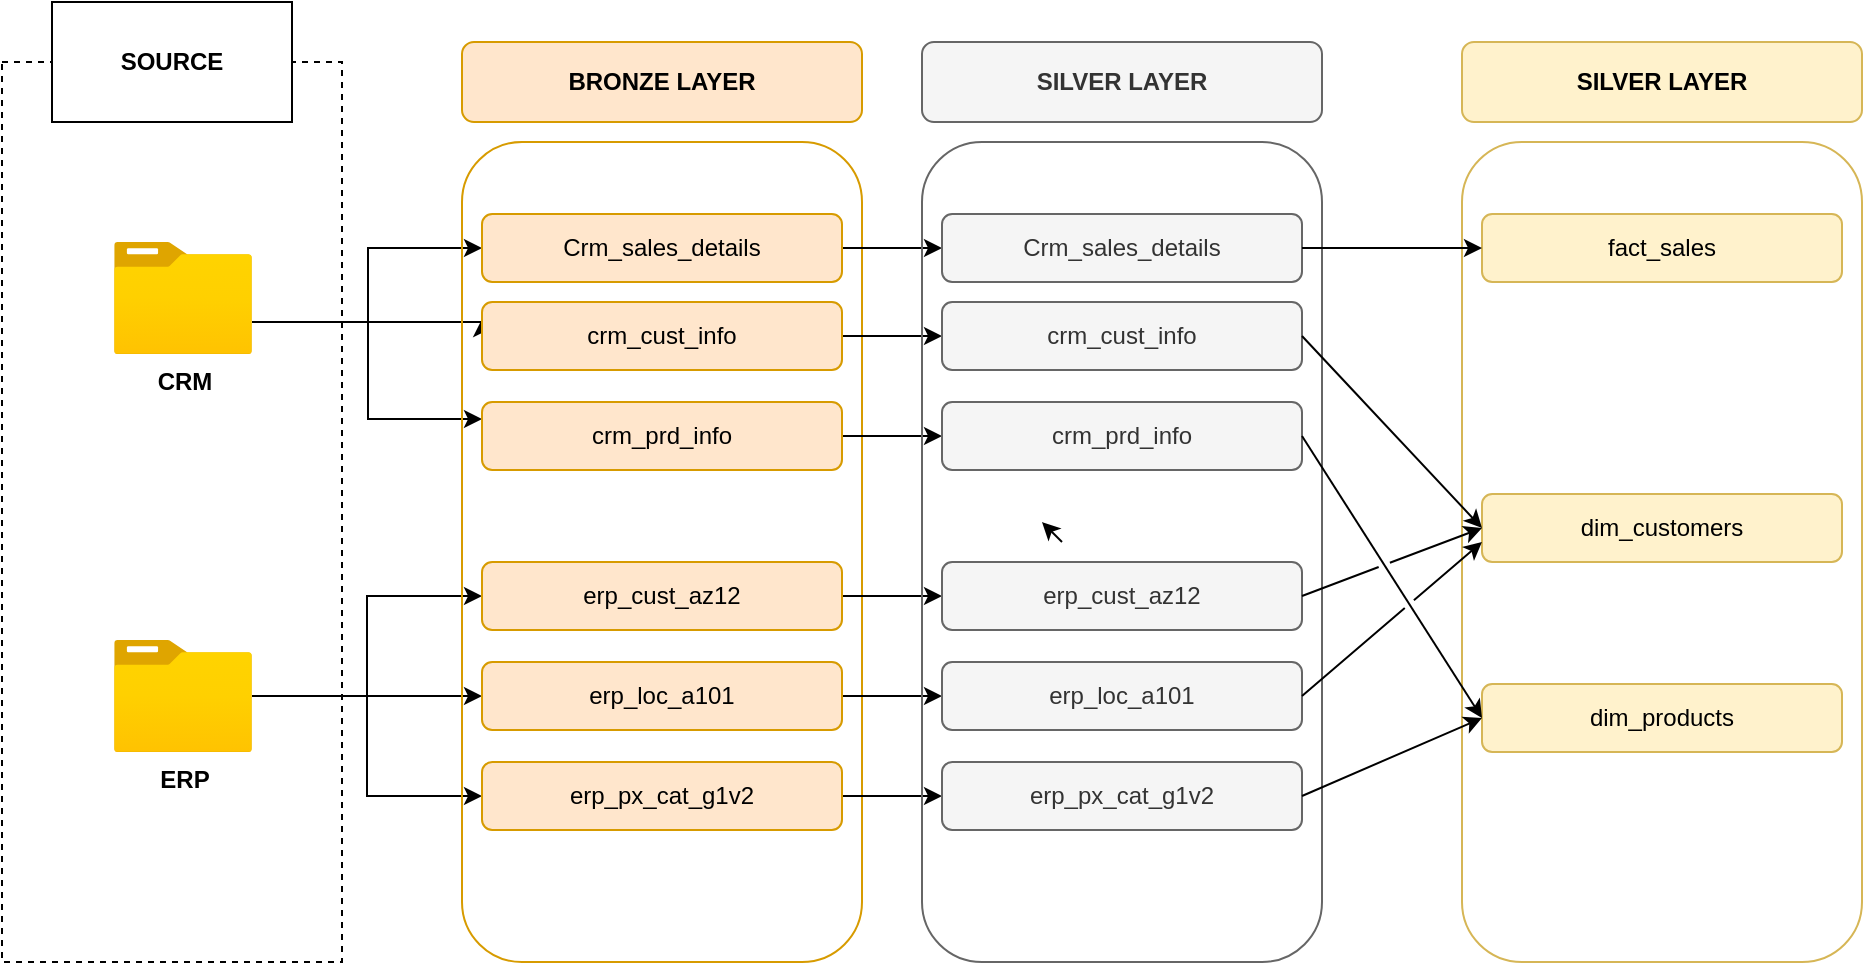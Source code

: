 <mxfile version="26.2.2">
  <diagram name="Page-1" id="7sSLmMFJaHuQ6tAzT1x7">
    <mxGraphModel dx="1108" dy="815" grid="1" gridSize="10" guides="1" tooltips="1" connect="1" arrows="1" fold="1" page="1" pageScale="1" pageWidth="1600" pageHeight="1200" math="0" shadow="0">
      <root>
        <mxCell id="0" />
        <mxCell id="1" parent="0" />
        <mxCell id="eIjLj69JQZoWPm4z3Lqr-1" value="" style="rounded=0;whiteSpace=wrap;html=1;fillColor=none;dashed=1;" parent="1" vertex="1">
          <mxGeometry x="70" y="160" width="170" height="450" as="geometry" />
        </mxCell>
        <mxCell id="eIjLj69JQZoWPm4z3Lqr-2" value="SOURCE" style="rounded=0;whiteSpace=wrap;html=1;fontStyle=1" parent="1" vertex="1">
          <mxGeometry x="95" y="130" width="120" height="60" as="geometry" />
        </mxCell>
        <mxCell id="eIjLj69JQZoWPm4z3Lqr-14" style="edgeStyle=orthogonalEdgeStyle;rounded=0;orthogonalLoop=1;jettySize=auto;html=1;entryX=0;entryY=0.25;entryDx=0;entryDy=0;" parent="1" source="eIjLj69JQZoWPm4z3Lqr-3" target="eIjLj69JQZoWPm4z3Lqr-8" edge="1">
          <mxGeometry relative="1" as="geometry">
            <Array as="points">
              <mxPoint x="310" y="290" />
            </Array>
          </mxGeometry>
        </mxCell>
        <mxCell id="eIjLj69JQZoWPm4z3Lqr-16" style="edgeStyle=orthogonalEdgeStyle;rounded=0;orthogonalLoop=1;jettySize=auto;html=1;entryX=0;entryY=0.5;entryDx=0;entryDy=0;" parent="1" source="eIjLj69JQZoWPm4z3Lqr-3" target="eIjLj69JQZoWPm4z3Lqr-7" edge="1">
          <mxGeometry relative="1" as="geometry">
            <Array as="points">
              <mxPoint x="253" y="290" />
              <mxPoint x="253" y="253" />
            </Array>
          </mxGeometry>
        </mxCell>
        <mxCell id="eIjLj69JQZoWPm4z3Lqr-17" style="edgeStyle=orthogonalEdgeStyle;rounded=0;orthogonalLoop=1;jettySize=auto;html=1;entryX=0;entryY=0.25;entryDx=0;entryDy=0;" parent="1" source="eIjLj69JQZoWPm4z3Lqr-3" target="eIjLj69JQZoWPm4z3Lqr-9" edge="1">
          <mxGeometry relative="1" as="geometry">
            <Array as="points">
              <mxPoint x="253" y="290" />
              <mxPoint x="253" y="339" />
            </Array>
          </mxGeometry>
        </mxCell>
        <mxCell id="eIjLj69JQZoWPm4z3Lqr-3" value="&lt;b&gt;CRM&lt;/b&gt;" style="image;aspect=fixed;html=1;points=[];align=center;fontSize=12;image=img/lib/azure2/general/Folder_Blank.svg;" parent="1" vertex="1">
          <mxGeometry x="126" y="250" width="69" height="56.0" as="geometry" />
        </mxCell>
        <mxCell id="eIjLj69JQZoWPm4z3Lqr-15" style="edgeStyle=orthogonalEdgeStyle;rounded=0;orthogonalLoop=1;jettySize=auto;html=1;" parent="1" source="eIjLj69JQZoWPm4z3Lqr-4" target="eIjLj69JQZoWPm4z3Lqr-12" edge="1">
          <mxGeometry relative="1" as="geometry" />
        </mxCell>
        <mxCell id="eIjLj69JQZoWPm4z3Lqr-18" style="edgeStyle=orthogonalEdgeStyle;rounded=0;orthogonalLoop=1;jettySize=auto;html=1;entryX=0;entryY=0.5;entryDx=0;entryDy=0;" parent="1" source="eIjLj69JQZoWPm4z3Lqr-4" target="eIjLj69JQZoWPm4z3Lqr-11" edge="1">
          <mxGeometry relative="1" as="geometry" />
        </mxCell>
        <mxCell id="eIjLj69JQZoWPm4z3Lqr-19" style="edgeStyle=orthogonalEdgeStyle;rounded=0;orthogonalLoop=1;jettySize=auto;html=1;entryX=0;entryY=0.5;entryDx=0;entryDy=0;" parent="1" source="eIjLj69JQZoWPm4z3Lqr-4" target="eIjLj69JQZoWPm4z3Lqr-10" edge="1">
          <mxGeometry relative="1" as="geometry" />
        </mxCell>
        <mxCell id="eIjLj69JQZoWPm4z3Lqr-4" value="&lt;b&gt;ERP&lt;/b&gt;" style="image;aspect=fixed;html=1;points=[];align=center;fontSize=12;image=img/lib/azure2/general/Folder_Blank.svg;" parent="1" vertex="1">
          <mxGeometry x="126" y="449" width="69" height="56.0" as="geometry" />
        </mxCell>
        <mxCell id="eIjLj69JQZoWPm4z3Lqr-5" value="" style="rounded=1;whiteSpace=wrap;html=1;fillColor=none;strokeColor=#d79b00;" parent="1" vertex="1">
          <mxGeometry x="300" y="200" width="200" height="410" as="geometry" />
        </mxCell>
        <mxCell id="eIjLj69JQZoWPm4z3Lqr-6" value="&lt;b&gt;BRONZE LAYER&lt;/b&gt;" style="rounded=1;whiteSpace=wrap;html=1;fillColor=#ffe6cc;strokeColor=#d79b00;" parent="1" vertex="1">
          <mxGeometry x="300" y="150" width="200" height="40" as="geometry" />
        </mxCell>
        <mxCell id="XMCpwq_o3yDHEf5gcKCW-12" style="edgeStyle=orthogonalEdgeStyle;rounded=0;orthogonalLoop=1;jettySize=auto;html=1;exitX=1;exitY=0.5;exitDx=0;exitDy=0;entryX=0;entryY=0.5;entryDx=0;entryDy=0;" parent="1" source="eIjLj69JQZoWPm4z3Lqr-7" target="XMCpwq_o3yDHEf5gcKCW-4" edge="1">
          <mxGeometry relative="1" as="geometry" />
        </mxCell>
        <mxCell id="eIjLj69JQZoWPm4z3Lqr-7" value="Crm_sales_details" style="rounded=1;whiteSpace=wrap;html=1;fillColor=#ffe6cc;strokeColor=#d79b00;" parent="1" vertex="1">
          <mxGeometry x="310" y="236" width="180" height="34" as="geometry" />
        </mxCell>
        <mxCell id="XMCpwq_o3yDHEf5gcKCW-11" style="edgeStyle=orthogonalEdgeStyle;rounded=0;orthogonalLoop=1;jettySize=auto;html=1;exitX=1;exitY=0.5;exitDx=0;exitDy=0;" parent="1" source="eIjLj69JQZoWPm4z3Lqr-8" target="XMCpwq_o3yDHEf5gcKCW-5" edge="1">
          <mxGeometry relative="1" as="geometry" />
        </mxCell>
        <mxCell id="eIjLj69JQZoWPm4z3Lqr-8" value="crm_cust_info" style="rounded=1;whiteSpace=wrap;html=1;fillColor=#ffe6cc;strokeColor=#d79b00;" parent="1" vertex="1">
          <mxGeometry x="310" y="280" width="180" height="34" as="geometry" />
        </mxCell>
        <mxCell id="XMCpwq_o3yDHEf5gcKCW-13" style="edgeStyle=orthogonalEdgeStyle;rounded=0;orthogonalLoop=1;jettySize=auto;html=1;exitX=1;exitY=0.5;exitDx=0;exitDy=0;entryX=0;entryY=0.5;entryDx=0;entryDy=0;" parent="1" source="eIjLj69JQZoWPm4z3Lqr-9" target="XMCpwq_o3yDHEf5gcKCW-6" edge="1">
          <mxGeometry relative="1" as="geometry" />
        </mxCell>
        <mxCell id="eIjLj69JQZoWPm4z3Lqr-9" value="crm_prd_info" style="rounded=1;whiteSpace=wrap;html=1;fillColor=#ffe6cc;strokeColor=#d79b00;" parent="1" vertex="1">
          <mxGeometry x="310" y="330" width="180" height="34" as="geometry" />
        </mxCell>
        <mxCell id="XMCpwq_o3yDHEf5gcKCW-16" style="edgeStyle=orthogonalEdgeStyle;rounded=0;orthogonalLoop=1;jettySize=auto;html=1;exitX=1;exitY=0.5;exitDx=0;exitDy=0;entryX=0;entryY=0.5;entryDx=0;entryDy=0;" parent="1" source="eIjLj69JQZoWPm4z3Lqr-10" target="XMCpwq_o3yDHEf5gcKCW-7" edge="1">
          <mxGeometry relative="1" as="geometry" />
        </mxCell>
        <mxCell id="eIjLj69JQZoWPm4z3Lqr-10" value="erp_px_cat_g1v2" style="rounded=1;whiteSpace=wrap;html=1;fillColor=#ffe6cc;strokeColor=#d79b00;" parent="1" vertex="1">
          <mxGeometry x="310" y="510" width="180" height="34" as="geometry" />
        </mxCell>
        <mxCell id="XMCpwq_o3yDHEf5gcKCW-14" style="edgeStyle=orthogonalEdgeStyle;rounded=0;orthogonalLoop=1;jettySize=auto;html=1;exitX=1;exitY=0.5;exitDx=0;exitDy=0;" parent="1" source="eIjLj69JQZoWPm4z3Lqr-11" target="XMCpwq_o3yDHEf5gcKCW-8" edge="1">
          <mxGeometry relative="1" as="geometry" />
        </mxCell>
        <mxCell id="eIjLj69JQZoWPm4z3Lqr-11" value="erp_cust_az12" style="rounded=1;whiteSpace=wrap;html=1;fillColor=#ffe6cc;strokeColor=#d79b00;" parent="1" vertex="1">
          <mxGeometry x="310" y="410" width="180" height="34" as="geometry" />
        </mxCell>
        <mxCell id="XMCpwq_o3yDHEf5gcKCW-15" style="edgeStyle=orthogonalEdgeStyle;rounded=0;orthogonalLoop=1;jettySize=auto;html=1;exitX=1;exitY=0.5;exitDx=0;exitDy=0;" parent="1" source="eIjLj69JQZoWPm4z3Lqr-12" target="XMCpwq_o3yDHEf5gcKCW-9" edge="1">
          <mxGeometry relative="1" as="geometry" />
        </mxCell>
        <mxCell id="eIjLj69JQZoWPm4z3Lqr-12" value="erp_loc_a101" style="rounded=1;whiteSpace=wrap;html=1;fillColor=#ffe6cc;strokeColor=#d79b00;" parent="1" vertex="1">
          <mxGeometry x="310" y="460" width="180" height="34" as="geometry" />
        </mxCell>
        <mxCell id="XMCpwq_o3yDHEf5gcKCW-2" value="" style="rounded=1;whiteSpace=wrap;html=1;fillColor=none;strokeColor=#666666;fontColor=#333333;" parent="1" vertex="1">
          <mxGeometry x="530" y="200" width="200" height="410" as="geometry" />
        </mxCell>
        <mxCell id="XMCpwq_o3yDHEf5gcKCW-3" value="&lt;b&gt;SILVER LAYER&lt;/b&gt;" style="rounded=1;whiteSpace=wrap;html=1;fillColor=#f5f5f5;strokeColor=#666666;fontColor=#333333;" parent="1" vertex="1">
          <mxGeometry x="530" y="150" width="200" height="40" as="geometry" />
        </mxCell>
        <mxCell id="XMCpwq_o3yDHEf5gcKCW-4" value="Crm_sales_details" style="rounded=1;whiteSpace=wrap;html=1;fillColor=#f5f5f5;strokeColor=#666666;fontColor=#333333;" parent="1" vertex="1">
          <mxGeometry x="540" y="236" width="180" height="34" as="geometry" />
        </mxCell>
        <mxCell id="XMCpwq_o3yDHEf5gcKCW-5" value="crm_cust_info" style="rounded=1;whiteSpace=wrap;html=1;fillColor=#f5f5f5;strokeColor=#666666;fontColor=#333333;" parent="1" vertex="1">
          <mxGeometry x="540" y="280" width="180" height="34" as="geometry" />
        </mxCell>
        <mxCell id="XMCpwq_o3yDHEf5gcKCW-6" value="crm_prd_info" style="rounded=1;whiteSpace=wrap;html=1;fillColor=#f5f5f5;strokeColor=#666666;fontColor=#333333;" parent="1" vertex="1">
          <mxGeometry x="540" y="330" width="180" height="34" as="geometry" />
        </mxCell>
        <mxCell id="XMCpwq_o3yDHEf5gcKCW-7" value="erp_px_cat_g1v2" style="rounded=1;whiteSpace=wrap;html=1;fillColor=#f5f5f5;strokeColor=#666666;fontColor=#333333;" parent="1" vertex="1">
          <mxGeometry x="540" y="510" width="180" height="34" as="geometry" />
        </mxCell>
        <mxCell id="XMCpwq_o3yDHEf5gcKCW-8" value="erp_cust_az12" style="rounded=1;whiteSpace=wrap;html=1;fillColor=#f5f5f5;strokeColor=#666666;fontColor=#333333;" parent="1" vertex="1">
          <mxGeometry x="540" y="410" width="180" height="34" as="geometry" />
        </mxCell>
        <mxCell id="XMCpwq_o3yDHEf5gcKCW-9" value="erp_loc_a101" style="rounded=1;whiteSpace=wrap;html=1;fillColor=#f5f5f5;strokeColor=#666666;fontColor=#333333;" parent="1" vertex="1">
          <mxGeometry x="540" y="460" width="180" height="34" as="geometry" />
        </mxCell>
        <mxCell id="btmKtqVnSDdHkqPKGyl9-1" value="" style="rounded=1;whiteSpace=wrap;html=1;fillColor=none;strokeColor=#d6b656;" vertex="1" parent="1">
          <mxGeometry x="800" y="200" width="200" height="410" as="geometry" />
        </mxCell>
        <mxCell id="btmKtqVnSDdHkqPKGyl9-2" value="&lt;b&gt;SILVER LAYER&lt;/b&gt;" style="rounded=1;whiteSpace=wrap;html=1;fillColor=#fff2cc;strokeColor=#d6b656;" vertex="1" parent="1">
          <mxGeometry x="800" y="150" width="200" height="40" as="geometry" />
        </mxCell>
        <mxCell id="btmKtqVnSDdHkqPKGyl9-3" value="fact_sales" style="rounded=1;whiteSpace=wrap;html=1;fillColor=#fff2cc;strokeColor=#d6b656;" vertex="1" parent="1">
          <mxGeometry x="810" y="236" width="180" height="34" as="geometry" />
        </mxCell>
        <mxCell id="btmKtqVnSDdHkqPKGyl9-4" value="dim_customers" style="rounded=1;whiteSpace=wrap;html=1;fillColor=#fff2cc;strokeColor=#d6b656;" vertex="1" parent="1">
          <mxGeometry x="810" y="376" width="180" height="34" as="geometry" />
        </mxCell>
        <mxCell id="btmKtqVnSDdHkqPKGyl9-5" value="dim_products" style="rounded=1;whiteSpace=wrap;html=1;fillColor=#fff2cc;strokeColor=#d6b656;" vertex="1" parent="1">
          <mxGeometry x="810" y="471" width="180" height="34" as="geometry" />
        </mxCell>
        <mxCell id="btmKtqVnSDdHkqPKGyl9-15" value="" style="endArrow=classic;html=1;rounded=0;" edge="1" parent="1">
          <mxGeometry width="50" height="50" relative="1" as="geometry">
            <mxPoint x="600" y="400" as="sourcePoint" />
            <mxPoint x="590" y="390" as="targetPoint" />
          </mxGeometry>
        </mxCell>
        <mxCell id="btmKtqVnSDdHkqPKGyl9-16" value="" style="endArrow=classic;html=1;rounded=0;entryX=0;entryY=0.5;entryDx=0;entryDy=0;exitX=1;exitY=0.5;exitDx=0;exitDy=0;" edge="1" parent="1" source="XMCpwq_o3yDHEf5gcKCW-4" target="btmKtqVnSDdHkqPKGyl9-3">
          <mxGeometry width="50" height="50" relative="1" as="geometry">
            <mxPoint x="540" y="440" as="sourcePoint" />
            <mxPoint x="590" y="390" as="targetPoint" />
          </mxGeometry>
        </mxCell>
        <mxCell id="btmKtqVnSDdHkqPKGyl9-17" value="" style="endArrow=classic;html=1;rounded=0;entryX=0;entryY=0.5;entryDx=0;entryDy=0;exitX=1;exitY=0.5;exitDx=0;exitDy=0;jumpStyle=gap;" edge="1" parent="1" source="XMCpwq_o3yDHEf5gcKCW-5" target="btmKtqVnSDdHkqPKGyl9-4">
          <mxGeometry width="50" height="50" relative="1" as="geometry">
            <mxPoint x="730" y="263" as="sourcePoint" />
            <mxPoint x="820" y="316" as="targetPoint" />
          </mxGeometry>
        </mxCell>
        <mxCell id="btmKtqVnSDdHkqPKGyl9-20" value="" style="endArrow=classic;html=1;rounded=0;entryX=0;entryY=0.5;entryDx=0;entryDy=0;exitX=1;exitY=0.5;exitDx=0;exitDy=0;jumpStyle=gap;" edge="1" parent="1" source="XMCpwq_o3yDHEf5gcKCW-6" target="btmKtqVnSDdHkqPKGyl9-5">
          <mxGeometry width="50" height="50" relative="1" as="geometry">
            <mxPoint x="730" y="307" as="sourcePoint" />
            <mxPoint x="820" y="403" as="targetPoint" />
          </mxGeometry>
        </mxCell>
        <mxCell id="btmKtqVnSDdHkqPKGyl9-21" value="" style="endArrow=classic;html=1;rounded=0;exitX=1;exitY=0.5;exitDx=0;exitDy=0;entryX=0;entryY=0.5;entryDx=0;entryDy=0;jumpStyle=gap;" edge="1" parent="1" source="XMCpwq_o3yDHEf5gcKCW-7" target="btmKtqVnSDdHkqPKGyl9-5">
          <mxGeometry width="50" height="50" relative="1" as="geometry">
            <mxPoint x="730" y="357" as="sourcePoint" />
            <mxPoint x="780" y="498" as="targetPoint" />
          </mxGeometry>
        </mxCell>
        <mxCell id="btmKtqVnSDdHkqPKGyl9-22" value="" style="endArrow=classic;html=1;rounded=0;entryX=0;entryY=0.5;entryDx=0;entryDy=0;exitX=1;exitY=0.5;exitDx=0;exitDy=0;jumpStyle=gap;" edge="1" parent="1" source="XMCpwq_o3yDHEf5gcKCW-8" target="btmKtqVnSDdHkqPKGyl9-4">
          <mxGeometry width="50" height="50" relative="1" as="geometry">
            <mxPoint x="730" y="490" as="sourcePoint" />
            <mxPoint x="780" y="440" as="targetPoint" />
          </mxGeometry>
        </mxCell>
        <mxCell id="btmKtqVnSDdHkqPKGyl9-23" value="" style="endArrow=classic;html=1;rounded=0;exitX=1;exitY=0.5;exitDx=0;exitDy=0;jumpStyle=gap;" edge="1" parent="1" source="XMCpwq_o3yDHEf5gcKCW-9">
          <mxGeometry width="50" height="50" relative="1" as="geometry">
            <mxPoint x="740" y="490" as="sourcePoint" />
            <mxPoint x="810" y="400" as="targetPoint" />
          </mxGeometry>
        </mxCell>
      </root>
    </mxGraphModel>
  </diagram>
</mxfile>
